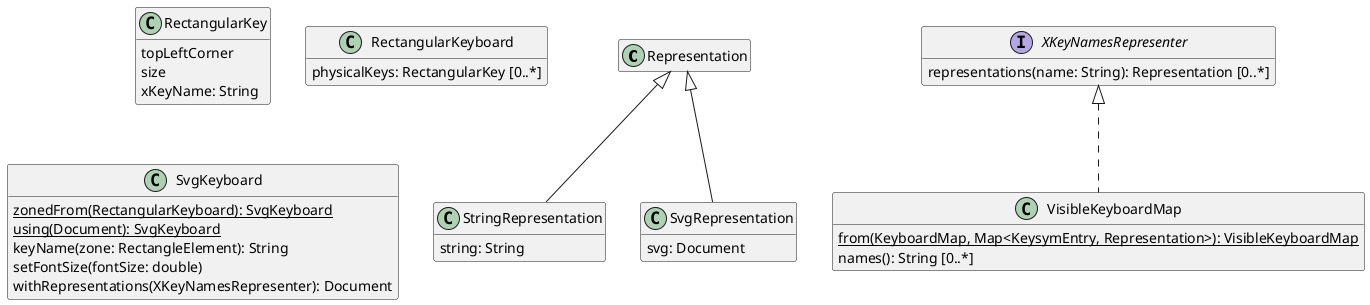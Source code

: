 @startuml Main classes
hide empty members

class "Representation" {
}
class "StringRepresentation" {
  string: String
}
class "SvgRepresentation" {
  svg: Document
}
"Representation" <|-- "StringRepresentation"
"Representation" <|-- "SvgRepresentation"

interface "XKeyNamesRepresenter" {
  representations(name: String): Representation [0..*]
}

class "VisibleKeyboardMap" {
  {static} from(KeyboardMap, Map<KeysymEntry, Representation>): VisibleKeyboardMap
  names(): String [0..*]
}
"XKeyNamesRepresenter" <|-[dashed]- "VisibleKeyboardMap"

class "RectangularKey" {
  topLeftCorner
  size
  xKeyName: String
}

class "RectangularKeyboard" {
  physicalKeys: RectangularKey [0..*]
}

class "SvgKeyboard" {
  {static} zonedFrom(RectangularKeyboard): SvgKeyboard
  {static} using(Document): SvgKeyboard
  keyName(zone: RectangleElement): String
  setFontSize(fontSize: double)
  withRepresentations(XKeyNamesRepresenter): Document
}

@enduml